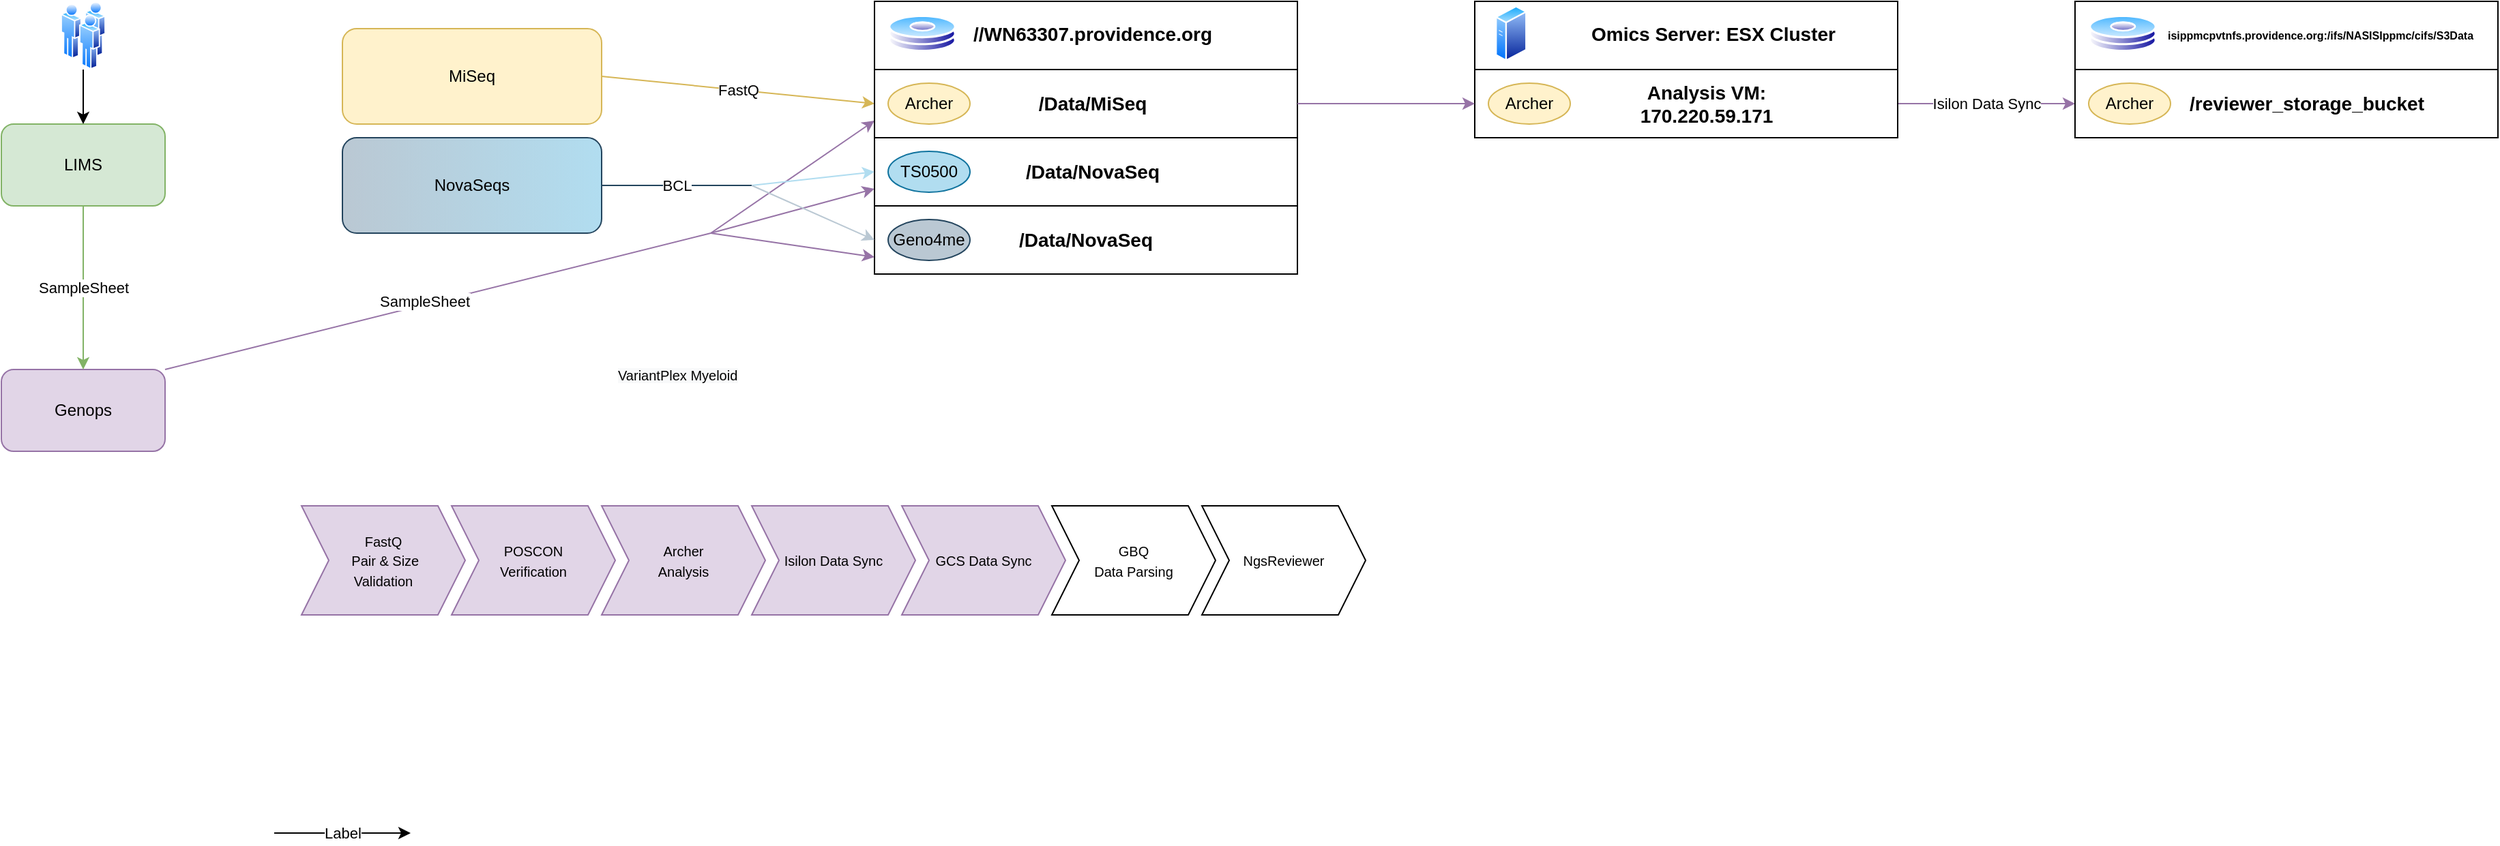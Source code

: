 <mxfile version="15.1.0" type="github">
  <diagram id="yPxyJZ8AM_hMuL3Unpa9" name="complex gitflow">
    <mxGraphModel dx="2082" dy="550" grid="1" gridSize="10" guides="1" tooltips="1" connect="1" arrows="1" fold="1" page="1" pageScale="1" pageWidth="1100" pageHeight="850" math="0" shadow="0">
      <root>
        <mxCell id="0" />
        <mxCell id="1" parent="0" />
        <mxCell id="WrQY5icMR6syhaIgD9Ea-43" value="" style="endArrow=none;html=1;exitX=1;exitY=0;exitDx=0;exitDy=0;fillColor=#e1d5e7;strokeColor=#9673a6;entryX=0.433;entryY=0.583;entryDx=0;entryDy=0;entryPerimeter=0;endFill=0;" edge="1" parent="1" source="WrQY5icMR6syhaIgD9Ea-9" target="WrQY5icMR6syhaIgD9Ea-47">
          <mxGeometry relative="1" as="geometry">
            <mxPoint x="-730" y="520" as="sourcePoint" />
            <mxPoint x="-470" y="160" as="targetPoint" />
          </mxGeometry>
        </mxCell>
        <mxCell id="WrQY5icMR6syhaIgD9Ea-44" value="SampleSheet" style="edgeLabel;resizable=0;html=1;align=center;verticalAlign=middle;" connectable="0" vertex="1" parent="WrQY5icMR6syhaIgD9Ea-43">
          <mxGeometry relative="1" as="geometry">
            <mxPoint x="-10" as="offset" />
          </mxGeometry>
        </mxCell>
        <mxCell id="WrQY5icMR6syhaIgD9Ea-1" value="MiSeq" style="rounded=1;whiteSpace=wrap;html=1;fillColor=#fff2cc;strokeColor=#d6b656;" vertex="1" parent="1">
          <mxGeometry x="-790" y="20" width="190" height="70" as="geometry" />
        </mxCell>
        <mxCell id="WrQY5icMR6syhaIgD9Ea-2" value="LIMS" style="rounded=1;whiteSpace=wrap;html=1;fillColor=#d5e8d4;strokeColor=#82b366;" vertex="1" parent="1">
          <mxGeometry x="-1040" y="90" width="120" height="60" as="geometry" />
        </mxCell>
        <mxCell id="WrQY5icMR6syhaIgD9Ea-3" value="NovaSeqs" style="rounded=1;whiteSpace=wrap;html=1;strokeColor=#23445d;gradientDirection=east;fillColor=#BAC8D3;gradientColor=#B1DDF0;" vertex="1" parent="1">
          <mxGeometry x="-790" y="100" width="190" height="70" as="geometry" />
        </mxCell>
        <mxCell id="WrQY5icMR6syhaIgD9Ea-9" value="Genops" style="rounded=1;whiteSpace=wrap;html=1;fillColor=#e1d5e7;strokeColor=#9673a6;" vertex="1" parent="1">
          <mxGeometry x="-1040" y="270" width="120" height="60" as="geometry" />
        </mxCell>
        <mxCell id="WrQY5icMR6syhaIgD9Ea-27" value="" style="endArrow=classic;html=1;exitX=0.5;exitY=1;exitDx=0;exitDy=0;entryX=0.5;entryY=0;entryDx=0;entryDy=0;fillColor=#d5e8d4;strokeColor=#82b366;" edge="1" parent="1" source="WrQY5icMR6syhaIgD9Ea-2" target="WrQY5icMR6syhaIgD9Ea-9">
          <mxGeometry relative="1" as="geometry">
            <mxPoint x="-980" y="360" as="sourcePoint" />
            <mxPoint x="-880" y="360" as="targetPoint" />
          </mxGeometry>
        </mxCell>
        <mxCell id="WrQY5icMR6syhaIgD9Ea-28" value="SampleSheet" style="edgeLabel;resizable=0;html=1;align=center;verticalAlign=middle;" connectable="0" vertex="1" parent="WrQY5icMR6syhaIgD9Ea-27">
          <mxGeometry relative="1" as="geometry" />
        </mxCell>
        <mxCell id="WrQY5icMR6syhaIgD9Ea-33" value="" style="endArrow=none;html=1;exitX=1;exitY=0.5;exitDx=0;exitDy=0;fillColor=#bac8d3;strokeColor=#23445d;endFill=0;" edge="1" parent="1" source="WrQY5icMR6syhaIgD9Ea-3">
          <mxGeometry relative="1" as="geometry">
            <mxPoint x="-540" y="380" as="sourcePoint" />
            <mxPoint x="-490" y="135" as="targetPoint" />
          </mxGeometry>
        </mxCell>
        <mxCell id="WrQY5icMR6syhaIgD9Ea-34" value="BCL" style="edgeLabel;resizable=0;html=1;align=center;verticalAlign=middle;" connectable="0" vertex="1" parent="WrQY5icMR6syhaIgD9Ea-33">
          <mxGeometry relative="1" as="geometry" />
        </mxCell>
        <mxCell id="WrQY5icMR6syhaIgD9Ea-35" value="" style="endArrow=classic;html=1;exitX=1;exitY=0.5;exitDx=0;exitDy=0;entryX=0;entryY=0.5;entryDx=0;entryDy=0;fillColor=#fff2cc;strokeColor=#d6b656;" edge="1" parent="1" source="WrQY5icMR6syhaIgD9Ea-1" target="WrQY5icMR6syhaIgD9Ea-14">
          <mxGeometry relative="1" as="geometry">
            <mxPoint x="-580" y="189.71" as="sourcePoint" />
            <mxPoint x="-480" y="189.71" as="targetPoint" />
          </mxGeometry>
        </mxCell>
        <mxCell id="WrQY5icMR6syhaIgD9Ea-36" value="FastQ" style="edgeLabel;resizable=0;html=1;align=center;verticalAlign=middle;" connectable="0" vertex="1" parent="WrQY5icMR6syhaIgD9Ea-35">
          <mxGeometry relative="1" as="geometry" />
        </mxCell>
        <mxCell id="WrQY5icMR6syhaIgD9Ea-39" value="" style="endArrow=classic;html=1;" edge="1" parent="1">
          <mxGeometry relative="1" as="geometry">
            <mxPoint x="-840" y="610" as="sourcePoint" />
            <mxPoint x="-740" y="610" as="targetPoint" />
          </mxGeometry>
        </mxCell>
        <mxCell id="WrQY5icMR6syhaIgD9Ea-40" value="Label" style="edgeLabel;resizable=0;html=1;align=center;verticalAlign=middle;" connectable="0" vertex="1" parent="WrQY5icMR6syhaIgD9Ea-39">
          <mxGeometry relative="1" as="geometry" />
        </mxCell>
        <mxCell id="WrQY5icMR6syhaIgD9Ea-41" value="" style="endArrow=classic;html=1;exitX=1;exitY=0.5;exitDx=0;exitDy=0;entryX=0;entryY=0.5;entryDx=0;entryDy=0;fillColor=#e1d5e7;strokeColor=#9673a6;" edge="1" parent="1" source="WrQY5icMR6syhaIgD9Ea-89" target="WrQY5icMR6syhaIgD9Ea-77">
          <mxGeometry relative="1" as="geometry">
            <mxPoint x="60" y="150" as="sourcePoint" />
            <mxPoint x="220" y="60" as="targetPoint" />
          </mxGeometry>
        </mxCell>
        <mxCell id="WrQY5icMR6syhaIgD9Ea-42" value="Isilon Data Sync" style="edgeLabel;resizable=0;html=1;align=center;verticalAlign=middle;" connectable="0" vertex="1" parent="WrQY5icMR6syhaIgD9Ea-41">
          <mxGeometry relative="1" as="geometry" />
        </mxCell>
        <mxCell id="WrQY5icMR6syhaIgD9Ea-46" value="" style="endArrow=classic;html=1;exitX=0.617;exitY=0.467;exitDx=0;exitDy=0;exitPerimeter=0;entryX=0;entryY=0.75;entryDx=0;entryDy=0;fillColor=#e1d5e7;strokeColor=#9673a6;" edge="1" parent="1" source="WrQY5icMR6syhaIgD9Ea-47" target="WrQY5icMR6syhaIgD9Ea-14">
          <mxGeometry width="50" height="50" relative="1" as="geometry">
            <mxPoint x="-430" y="120" as="sourcePoint" />
            <mxPoint x="-430" y="380" as="targetPoint" />
          </mxGeometry>
        </mxCell>
        <mxCell id="WrQY5icMR6syhaIgD9Ea-47" value="" style="shape=waypoint;sketch=0;fillStyle=solid;size=6;pointerEvents=1;points=[];fillColor=#e1d5e7;resizable=0;rotatable=0;perimeter=centerPerimeter;snapToPoint=1;strokeColor=#9673a6;opacity=0;" vertex="1" parent="1">
          <mxGeometry x="-540" y="150" width="40" height="40" as="geometry" />
        </mxCell>
        <mxCell id="WrQY5icMR6syhaIgD9Ea-48" value="" style="endArrow=classic;html=1;entryX=0;entryY=0.75;entryDx=0;entryDy=0;fillColor=#e1d5e7;strokeColor=#9673a6;" edge="1" parent="1" source="WrQY5icMR6syhaIgD9Ea-47" target="WrQY5icMR6syhaIgD9Ea-15">
          <mxGeometry width="50" height="50" relative="1" as="geometry">
            <mxPoint x="-460" y="170" as="sourcePoint" />
            <mxPoint x="-370" y="125" as="targetPoint" />
          </mxGeometry>
        </mxCell>
        <mxCell id="WrQY5icMR6syhaIgD9Ea-50" style="edgeStyle=orthogonalEdgeStyle;rounded=0;orthogonalLoop=1;jettySize=auto;html=1;exitX=0.5;exitY=1;exitDx=0;exitDy=0;entryX=0.5;entryY=0;entryDx=0;entryDy=0;endArrow=classic;endFill=1;" edge="1" parent="1" source="WrQY5icMR6syhaIgD9Ea-49" target="WrQY5icMR6syhaIgD9Ea-2">
          <mxGeometry relative="1" as="geometry" />
        </mxCell>
        <mxCell id="WrQY5icMR6syhaIgD9Ea-49" value="" style="aspect=fixed;perimeter=ellipsePerimeter;html=1;align=center;shadow=0;dashed=0;spacingTop=3;image;image=img/lib/active_directory/users.svg;gradientColor=#B0E3E6;gradientDirection=east;" vertex="1" parent="1">
          <mxGeometry x="-996.5" width="33" height="50" as="geometry" />
        </mxCell>
        <mxCell id="WrQY5icMR6syhaIgD9Ea-55" value="" style="group" vertex="1" connectable="0" parent="1">
          <mxGeometry x="-400" width="310" height="200" as="geometry" />
        </mxCell>
        <mxCell id="WrQY5icMR6syhaIgD9Ea-51" value="&lt;b&gt;&lt;font style=&quot;font-size: 14px&quot;&gt;/Data/NovaSeq&lt;/font&gt;&lt;/b&gt;" style="rounded=0;whiteSpace=wrap;html=1;" vertex="1" parent="WrQY5icMR6syhaIgD9Ea-55">
          <mxGeometry y="150" width="310" height="50" as="geometry" />
        </mxCell>
        <mxCell id="WrQY5icMR6syhaIgD9Ea-54" value="Geno4me" style="ellipse;whiteSpace=wrap;html=1;gradientDirection=east;fillColor=#bac8d3;strokeColor=#23445d;" vertex="1" parent="WrQY5icMR6syhaIgD9Ea-55">
          <mxGeometry x="10" y="160" width="60" height="30" as="geometry" />
        </mxCell>
        <mxCell id="WrQY5icMR6syhaIgD9Ea-12" value="" style="rounded=0;whiteSpace=wrap;html=1;" vertex="1" parent="WrQY5icMR6syhaIgD9Ea-55">
          <mxGeometry width="310" height="50" as="geometry" />
        </mxCell>
        <mxCell id="WrQY5icMR6syhaIgD9Ea-11" value="" style="aspect=fixed;perimeter=ellipsePerimeter;html=1;align=center;shadow=0;dashed=0;spacingTop=3;image;image=img/lib/active_directory/hard_disk.svg;" vertex="1" parent="WrQY5icMR6syhaIgD9Ea-55">
          <mxGeometry x="10" y="10" width="50" height="27" as="geometry" />
        </mxCell>
        <mxCell id="WrQY5icMR6syhaIgD9Ea-13" value="&lt;b&gt;&lt;font style=&quot;font-size: 14px&quot;&gt;//WN63307.providence.org&lt;/font&gt;&lt;/b&gt;" style="text;html=1;strokeColor=none;fillColor=none;align=center;verticalAlign=middle;whiteSpace=wrap;rounded=0;" vertex="1" parent="WrQY5icMR6syhaIgD9Ea-55">
          <mxGeometry x="70" y="13.5" width="180" height="20" as="geometry" />
        </mxCell>
        <mxCell id="WrQY5icMR6syhaIgD9Ea-14" value="" style="rounded=0;whiteSpace=wrap;html=1;" vertex="1" parent="WrQY5icMR6syhaIgD9Ea-55">
          <mxGeometry y="50" width="310" height="50" as="geometry" />
        </mxCell>
        <mxCell id="WrQY5icMR6syhaIgD9Ea-15" value="" style="rounded=0;whiteSpace=wrap;html=1;" vertex="1" parent="WrQY5icMR6syhaIgD9Ea-55">
          <mxGeometry y="100" width="310" height="50" as="geometry" />
        </mxCell>
        <mxCell id="WrQY5icMR6syhaIgD9Ea-17" value="&lt;b&gt;&lt;font style=&quot;font-size: 14px&quot;&gt;/Data/MiSeq&lt;/font&gt;&lt;/b&gt;" style="text;html=1;strokeColor=none;fillColor=none;align=center;verticalAlign=middle;whiteSpace=wrap;rounded=0;" vertex="1" parent="WrQY5icMR6syhaIgD9Ea-55">
          <mxGeometry x="70" y="65" width="180" height="20" as="geometry" />
        </mxCell>
        <mxCell id="WrQY5icMR6syhaIgD9Ea-18" value="&lt;b&gt;&lt;font style=&quot;font-size: 14px&quot;&gt;/Data/NovaSeq&lt;/font&gt;&lt;/b&gt;" style="text;html=1;strokeColor=none;fillColor=none;align=center;verticalAlign=middle;whiteSpace=wrap;rounded=0;" vertex="1" parent="WrQY5icMR6syhaIgD9Ea-55">
          <mxGeometry x="70" y="115" width="180" height="20" as="geometry" />
        </mxCell>
        <mxCell id="WrQY5icMR6syhaIgD9Ea-52" value="Archer" style="ellipse;whiteSpace=wrap;html=1;gradientDirection=east;fillColor=#fff2cc;strokeColor=#d6b656;" vertex="1" parent="WrQY5icMR6syhaIgD9Ea-55">
          <mxGeometry x="10" y="60" width="60" height="30" as="geometry" />
        </mxCell>
        <mxCell id="WrQY5icMR6syhaIgD9Ea-53" value="TS0500" style="ellipse;whiteSpace=wrap;html=1;gradientDirection=east;fillColor=#b1ddf0;strokeColor=#10739e;" vertex="1" parent="WrQY5icMR6syhaIgD9Ea-55">
          <mxGeometry x="10" y="110" width="60" height="30" as="geometry" />
        </mxCell>
        <mxCell id="WrQY5icMR6syhaIgD9Ea-56" value="" style="shape=waypoint;sketch=0;fillStyle=solid;size=6;pointerEvents=1;points=[];fillColor=none;resizable=0;rotatable=0;perimeter=centerPerimeter;snapToPoint=1;opacity=0;" vertex="1" parent="1">
          <mxGeometry x="-510" y="115" width="40" height="40" as="geometry" />
        </mxCell>
        <mxCell id="WrQY5icMR6syhaIgD9Ea-58" value="" style="endArrow=classic;html=1;entryX=0;entryY=0.5;entryDx=0;entryDy=0;fillColor=#b0e3e6;strokeColor=#B1DDF0;" edge="1" parent="1" source="WrQY5icMR6syhaIgD9Ea-56" target="WrQY5icMR6syhaIgD9Ea-15">
          <mxGeometry width="50" height="50" relative="1" as="geometry">
            <mxPoint x="-550" y="310" as="sourcePoint" />
            <mxPoint x="-500" y="260" as="targetPoint" />
          </mxGeometry>
        </mxCell>
        <mxCell id="WrQY5icMR6syhaIgD9Ea-59" value="" style="endArrow=classic;html=1;entryX=0;entryY=0.5;entryDx=0;entryDy=0;fillColor=#bac8d3;strokeColor=#BAC8D3;" edge="1" parent="1" source="WrQY5icMR6syhaIgD9Ea-56" target="WrQY5icMR6syhaIgD9Ea-51">
          <mxGeometry width="50" height="50" relative="1" as="geometry">
            <mxPoint x="-470" y="310" as="sourcePoint" />
            <mxPoint x="-420" y="260" as="targetPoint" />
          </mxGeometry>
        </mxCell>
        <mxCell id="WrQY5icMR6syhaIgD9Ea-60" value="" style="endArrow=classic;html=1;entryX=0;entryY=0.75;entryDx=0;entryDy=0;fillColor=#e1d5e7;strokeColor=#9673a6;exitX=0.569;exitY=0.565;exitDx=0;exitDy=0;exitPerimeter=0;" edge="1" parent="1" source="WrQY5icMR6syhaIgD9Ea-47" target="WrQY5icMR6syhaIgD9Ea-51">
          <mxGeometry width="50" height="50" relative="1" as="geometry">
            <mxPoint x="-510" y="180" as="sourcePoint" />
            <mxPoint x="-390" y="147.5" as="targetPoint" />
          </mxGeometry>
        </mxCell>
        <mxCell id="WrQY5icMR6syhaIgD9Ea-63" value="&lt;font style=&quot;font-size: 10px&quot;&gt;FastQ&lt;br&gt;&amp;nbsp;Pair &amp;amp; Size &lt;br&gt;Validation&lt;/font&gt;" style="shape=step;perimeter=stepPerimeter;whiteSpace=wrap;html=1;fixedSize=1;gradientDirection=east;fillColor=#e1d5e7;strokeColor=#9673a6;" vertex="1" parent="1">
          <mxGeometry x="-820" y="370" width="120" height="80" as="geometry" />
        </mxCell>
        <mxCell id="WrQY5icMR6syhaIgD9Ea-64" value="&lt;font style=&quot;font-size: 10px&quot;&gt;POSCON &lt;br&gt;Verification&lt;/font&gt;" style="shape=step;perimeter=stepPerimeter;whiteSpace=wrap;html=1;fixedSize=1;gradientDirection=east;fillColor=#e1d5e7;strokeColor=#9673a6;" vertex="1" parent="1">
          <mxGeometry x="-710" y="370" width="120" height="80" as="geometry" />
        </mxCell>
        <mxCell id="WrQY5icMR6syhaIgD9Ea-65" value="&lt;font style=&quot;font-size: 10px&quot;&gt;Archer &lt;br&gt;Analysis&lt;br&gt;&lt;/font&gt;" style="shape=step;perimeter=stepPerimeter;whiteSpace=wrap;html=1;fixedSize=1;gradientDirection=east;fillColor=#e1d5e7;strokeColor=#9673a6;" vertex="1" parent="1">
          <mxGeometry x="-600" y="370" width="120" height="80" as="geometry" />
        </mxCell>
        <mxCell id="WrQY5icMR6syhaIgD9Ea-66" value="&lt;font style=&quot;font-size: 10px&quot;&gt;Isilon Data Sync&lt;/font&gt;" style="shape=step;perimeter=stepPerimeter;whiteSpace=wrap;html=1;fixedSize=1;gradientDirection=east;fillColor=#e1d5e7;strokeColor=#9673a6;" vertex="1" parent="1">
          <mxGeometry x="-490" y="370" width="120" height="80" as="geometry" />
        </mxCell>
        <mxCell id="WrQY5icMR6syhaIgD9Ea-67" value="&lt;font style=&quot;font-size: 10px&quot;&gt;GCS Data Sync&lt;/font&gt;" style="shape=step;perimeter=stepPerimeter;whiteSpace=wrap;html=1;fixedSize=1;gradientDirection=east;fillColor=#e1d5e7;strokeColor=#9673a6;" vertex="1" parent="1">
          <mxGeometry x="-380" y="370" width="120" height="80" as="geometry" />
        </mxCell>
        <mxCell id="WrQY5icMR6syhaIgD9Ea-68" value="&lt;font style=&quot;font-size: 10px&quot;&gt;GBQ&lt;br&gt;Data Parsing&lt;/font&gt;" style="shape=step;perimeter=stepPerimeter;whiteSpace=wrap;html=1;fixedSize=1;gradientDirection=east;" vertex="1" parent="1">
          <mxGeometry x="-270" y="370" width="120" height="80" as="geometry" />
        </mxCell>
        <mxCell id="WrQY5icMR6syhaIgD9Ea-69" value="&lt;span style=&quot;color: rgb(0 , 0 , 0) ; font-family: &amp;#34;helvetica&amp;#34; ; font-size: 10px ; font-style: normal ; font-weight: 400 ; letter-spacing: normal ; text-align: center ; text-indent: 0px ; text-transform: none ; word-spacing: 0px ; background-color: rgb(248 , 249 , 250) ; display: inline ; float: none&quot;&gt;VariantPlex&amp;nbsp;&lt;/span&gt;&lt;span style=&quot;color: rgb(0 , 0 , 0) ; font-family: &amp;#34;helvetica&amp;#34; ; font-size: 10px ; font-style: normal ; font-weight: 400 ; letter-spacing: normal ; text-align: center ; text-indent: 0px ; text-transform: none ; word-spacing: 0px ; background-color: rgb(248 , 249 , 250) ; display: inline ; float: none&quot;&gt;Myeloid&lt;/span&gt;" style="text;whiteSpace=wrap;html=1;" vertex="1" parent="1">
          <mxGeometry x="-590" y="260" width="150" height="60" as="geometry" />
        </mxCell>
        <mxCell id="WrQY5icMR6syhaIgD9Ea-70" value="&lt;span style=&quot;font-size: 10px&quot;&gt;NgsReviewer&lt;/span&gt;" style="shape=step;perimeter=stepPerimeter;whiteSpace=wrap;html=1;fixedSize=1;gradientDirection=east;" vertex="1" parent="1">
          <mxGeometry x="-160" y="370" width="120" height="80" as="geometry" />
        </mxCell>
        <mxCell id="WrQY5icMR6syhaIgD9Ea-92" value="" style="group" vertex="1" connectable="0" parent="1">
          <mxGeometry x="40" width="310" height="100" as="geometry" />
        </mxCell>
        <mxCell id="WrQY5icMR6syhaIgD9Ea-86" value="" style="rounded=0;whiteSpace=wrap;html=1;" vertex="1" parent="WrQY5icMR6syhaIgD9Ea-92">
          <mxGeometry width="310" height="50" as="geometry" />
        </mxCell>
        <mxCell id="WrQY5icMR6syhaIgD9Ea-88" value="&lt;b&gt;&lt;font style=&quot;font-size: 14px&quot;&gt;Omics Server: ESX Cluster&lt;/font&gt;&lt;/b&gt;" style="text;html=1;strokeColor=none;fillColor=none;align=center;verticalAlign=middle;whiteSpace=wrap;rounded=0;" vertex="1" parent="WrQY5icMR6syhaIgD9Ea-92">
          <mxGeometry x="80" y="13.5" width="190" height="20" as="geometry" />
        </mxCell>
        <mxCell id="WrQY5icMR6syhaIgD9Ea-89" value="" style="rounded=0;whiteSpace=wrap;html=1;" vertex="1" parent="WrQY5icMR6syhaIgD9Ea-92">
          <mxGeometry y="50" width="310" height="50" as="geometry" />
        </mxCell>
        <mxCell id="WrQY5icMR6syhaIgD9Ea-90" value="&lt;b&gt;&lt;font style=&quot;font-size: 14px&quot;&gt;Analysis VM: 170.220.59.171&lt;/font&gt;&lt;/b&gt;" style="text;html=1;strokeColor=none;fillColor=none;align=center;verticalAlign=middle;whiteSpace=wrap;rounded=0;" vertex="1" parent="WrQY5icMR6syhaIgD9Ea-92">
          <mxGeometry x="80" y="65" width="180" height="20" as="geometry" />
        </mxCell>
        <mxCell id="WrQY5icMR6syhaIgD9Ea-91" value="Archer" style="ellipse;whiteSpace=wrap;html=1;gradientDirection=east;fillColor=#fff2cc;strokeColor=#d6b656;" vertex="1" parent="WrQY5icMR6syhaIgD9Ea-92">
          <mxGeometry x="10" y="60" width="60" height="30" as="geometry" />
        </mxCell>
        <mxCell id="WrQY5icMR6syhaIgD9Ea-93" value="" style="aspect=fixed;perimeter=ellipsePerimeter;html=1;align=center;shadow=0;dashed=0;spacingTop=3;image;image=img/lib/active_directory/generic_server.svg;strokeColor=#E1D5E7;fillColor=#000000;gradientColor=none;gradientDirection=east;" vertex="1" parent="WrQY5icMR6syhaIgD9Ea-92">
          <mxGeometry x="15" y="2.75" width="23.24" height="41.5" as="geometry" />
        </mxCell>
        <mxCell id="WrQY5icMR6syhaIgD9Ea-94" value="" style="group" vertex="1" connectable="0" parent="1">
          <mxGeometry x="480" width="310" height="100" as="geometry" />
        </mxCell>
        <mxCell id="WrQY5icMR6syhaIgD9Ea-74" value="" style="rounded=0;whiteSpace=wrap;html=1;" vertex="1" parent="WrQY5icMR6syhaIgD9Ea-94">
          <mxGeometry width="310" height="50" as="geometry" />
        </mxCell>
        <mxCell id="WrQY5icMR6syhaIgD9Ea-75" value="" style="aspect=fixed;perimeter=ellipsePerimeter;html=1;align=center;shadow=0;dashed=0;spacingTop=3;image;image=img/lib/active_directory/hard_disk.svg;" vertex="1" parent="WrQY5icMR6syhaIgD9Ea-94">
          <mxGeometry x="10" y="10" width="50" height="27" as="geometry" />
        </mxCell>
        <mxCell id="WrQY5icMR6syhaIgD9Ea-76" value="&lt;b&gt;&lt;font style=&quot;font-size: 8px&quot;&gt;isippmcpvtnfs.providence.org:/ifs/NASISIppmc/cifs/S3Data&lt;/font&gt;&lt;/b&gt;" style="text;html=1;strokeColor=none;fillColor=none;align=center;verticalAlign=middle;whiteSpace=wrap;rounded=0;" vertex="1" parent="WrQY5icMR6syhaIgD9Ea-94">
          <mxGeometry x="90" y="13.5" width="180" height="20" as="geometry" />
        </mxCell>
        <mxCell id="WrQY5icMR6syhaIgD9Ea-77" value="" style="rounded=0;whiteSpace=wrap;html=1;" vertex="1" parent="WrQY5icMR6syhaIgD9Ea-94">
          <mxGeometry y="50" width="310" height="50" as="geometry" />
        </mxCell>
        <mxCell id="WrQY5icMR6syhaIgD9Ea-79" value="&lt;b&gt;&lt;font style=&quot;font-size: 14px&quot;&gt;/reviewer_storage_bucket&lt;/font&gt;&lt;/b&gt;" style="text;html=1;strokeColor=none;fillColor=none;align=center;verticalAlign=middle;whiteSpace=wrap;rounded=0;" vertex="1" parent="WrQY5icMR6syhaIgD9Ea-94">
          <mxGeometry x="80" y="65" width="180" height="20" as="geometry" />
        </mxCell>
        <mxCell id="WrQY5icMR6syhaIgD9Ea-81" value="Archer" style="ellipse;whiteSpace=wrap;html=1;gradientDirection=east;fillColor=#fff2cc;strokeColor=#d6b656;" vertex="1" parent="WrQY5icMR6syhaIgD9Ea-94">
          <mxGeometry x="10" y="60" width="60" height="30" as="geometry" />
        </mxCell>
        <mxCell id="WrQY5icMR6syhaIgD9Ea-96" value="" style="endArrow=classic;html=1;exitX=1;exitY=0.5;exitDx=0;exitDy=0;entryX=0;entryY=0.5;entryDx=0;entryDy=0;fillColor=#e1d5e7;strokeColor=#9673a6;" edge="1" parent="1" source="WrQY5icMR6syhaIgD9Ea-14" target="WrQY5icMR6syhaIgD9Ea-89">
          <mxGeometry width="50" height="50" relative="1" as="geometry">
            <mxPoint x="-20" y="160" as="sourcePoint" />
            <mxPoint x="30" y="110" as="targetPoint" />
          </mxGeometry>
        </mxCell>
      </root>
    </mxGraphModel>
  </diagram>
</mxfile>
